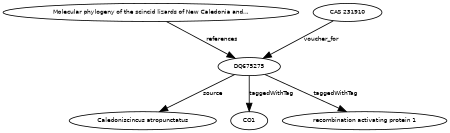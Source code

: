 digraph G {
size="3,3";
node [fontsize=7, fontname="Helvetica"];
edge [fontsize=7, fontname="Helvetica"];
node0 [label="DQ675275", width=0.27433100247,height=0.27433100247];
node1 [label="Molecular phylogeny of the scincid lizards of New Caledonia and...", width=0.27433100247,height=0.27433100247];
node2 [label="CAS 231910", width=0.27433100247,height=0.27433100247];
node3 [label="Caledoniscincus atropunctatus", width=0.27433100247,height=0.27433100247];
node4 [label="CO1", width=0.27433100247,height=0.27433100247];
node5 [label="recombination activating protein 1", width=0.27433100247,height=0.27433100247];
node1 -> node0 [label="references"];
node2 -> node0 [label="voucher_for"];
node0 -> node3 [label="source"];
node0 -> node4 [label="taggedWithTag"];
node0 -> node5 [label="taggedWithTag"];
}

